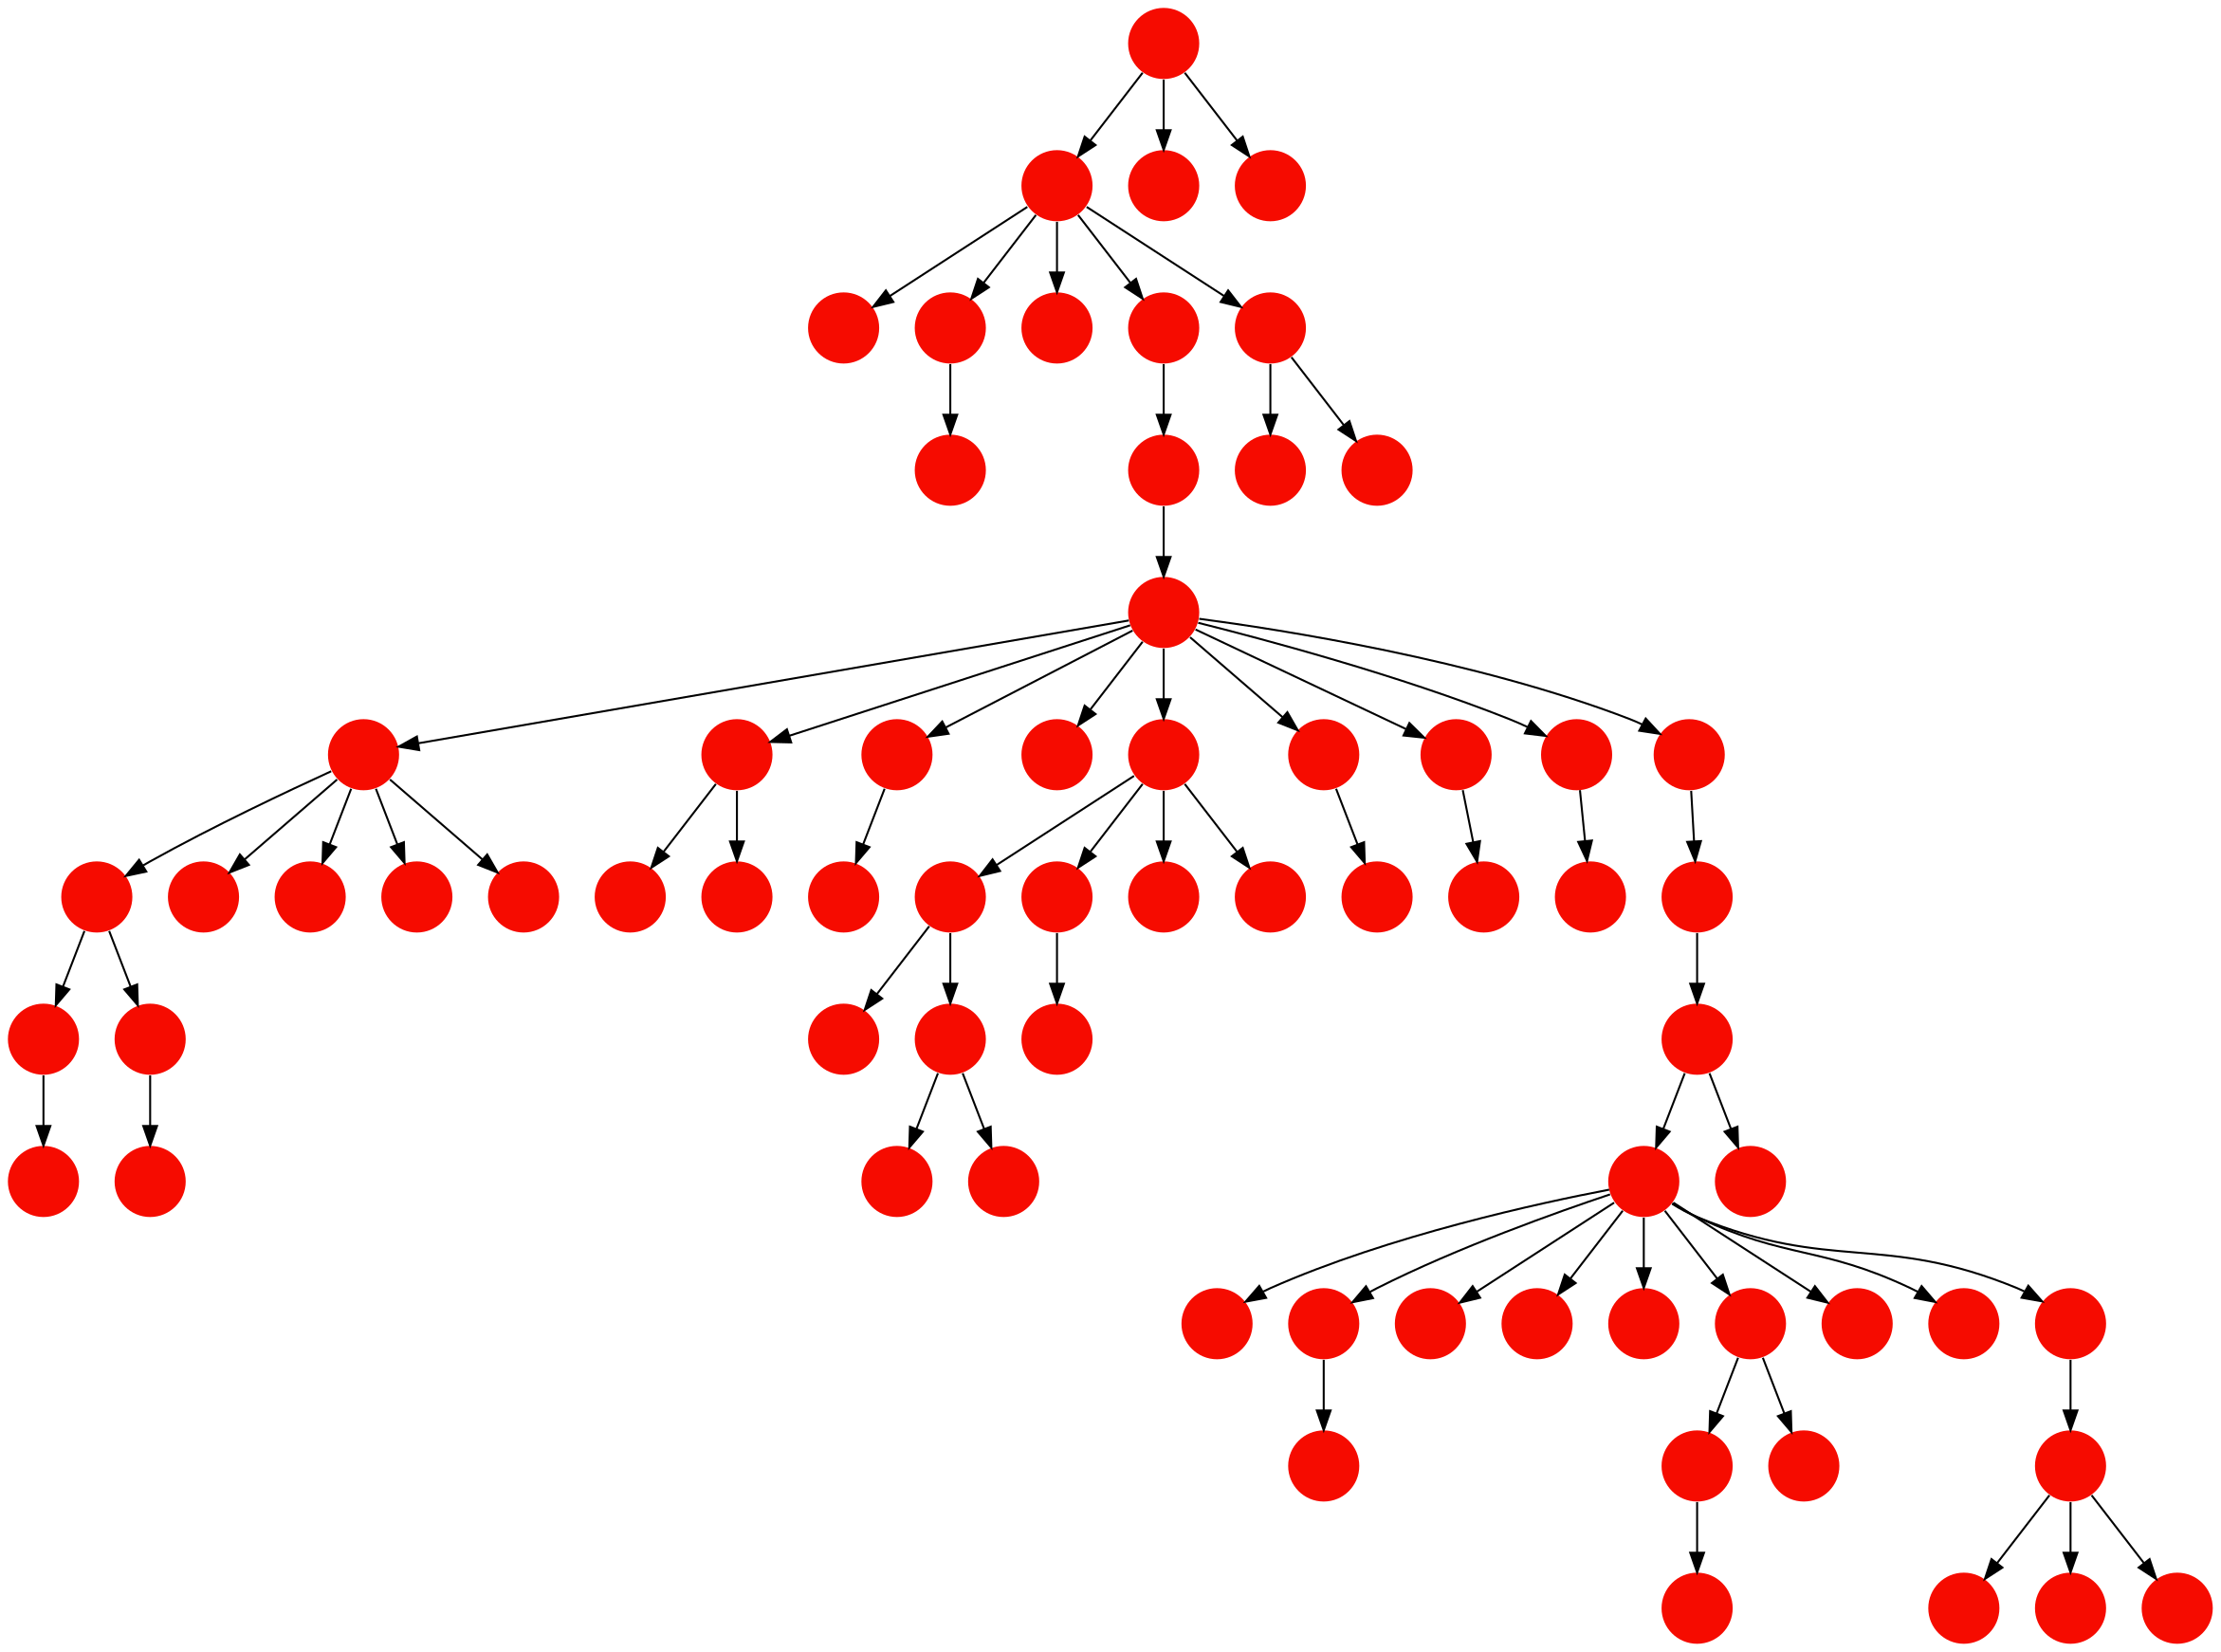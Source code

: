 digraph{
0 [tooltip = "V", penwidth = 0, style = filled, fillcolor = "#f60b00", shape = circle, label = ""]
1 [tooltip = "V", penwidth = 0, style = filled, fillcolor = "#f60b00", shape = circle, label = ""]
2 [tooltip = "V", penwidth = 0, style = filled, fillcolor = "#f60b00", shape = circle, label = ""]
3 [tooltip = "V", penwidth = 0, style = filled, fillcolor = "#f60b00", shape = circle, label = ""]
4 [tooltip = "V", penwidth = 0, style = filled, fillcolor = "#f60b00", shape = circle, label = ""]
5 [tooltip = "V", penwidth = 0, style = filled, fillcolor = "#f60b00", shape = circle, label = ""]
6 [tooltip = "V", penwidth = 0, style = filled, fillcolor = "#f60b00", shape = circle, label = ""]
7 [tooltip = "V", penwidth = 0, style = filled, fillcolor = "#f60b00", shape = circle, label = ""]
8 [tooltip = "V", penwidth = 0, style = filled, fillcolor = "#f60b00", shape = circle, label = ""]
9 [tooltip = "V", penwidth = 0, style = filled, fillcolor = "#f60b00", shape = circle, label = ""]
10 [tooltip = "V", penwidth = 0, style = filled, fillcolor = "#f60b00", shape = circle, label = ""]
11 [tooltip = "V", penwidth = 0, style = filled, fillcolor = "#f60b00", shape = circle, label = ""]
12 [tooltip = "V", penwidth = 0, style = filled, fillcolor = "#f60b00", shape = circle, label = ""]
13 [tooltip = "V", penwidth = 0, style = filled, fillcolor = "#f60b00", shape = circle, label = ""]
14 [tooltip = "V", penwidth = 0, style = filled, fillcolor = "#f60b00", shape = circle, label = ""]
15 [tooltip = "V", penwidth = 0, style = filled, fillcolor = "#f60b00", shape = circle, label = ""]
16 [tooltip = "V", penwidth = 0, style = filled, fillcolor = "#f60b00", shape = circle, label = ""]
17 [tooltip = "V", penwidth = 0, style = filled, fillcolor = "#f60b00", shape = circle, label = ""]
18 [tooltip = "V", penwidth = 0, style = filled, fillcolor = "#f60b00", shape = circle, label = ""]
19 [tooltip = "V", penwidth = 0, style = filled, fillcolor = "#f60b00", shape = circle, label = ""]
20 [tooltip = "V", penwidth = 0, style = filled, fillcolor = "#f60b00", shape = circle, label = ""]
21 [tooltip = "V", penwidth = 0, style = filled, fillcolor = "#f60b00", shape = circle, label = ""]
22 [tooltip = "V", penwidth = 0, style = filled, fillcolor = "#f60b00", shape = circle, label = ""]
23 [tooltip = "V", penwidth = 0, style = filled, fillcolor = "#f60b00", shape = circle, label = ""]
24 [tooltip = "V", penwidth = 0, style = filled, fillcolor = "#f60b00", shape = circle, label = ""]
25 [tooltip = "V", penwidth = 0, style = filled, fillcolor = "#f60b00", shape = circle, label = ""]
26 [tooltip = "V", penwidth = 0, style = filled, fillcolor = "#f60b00", shape = circle, label = ""]
27 [tooltip = "V", penwidth = 0, style = filled, fillcolor = "#f60b00", shape = circle, label = ""]
28 [tooltip = "V", penwidth = 0, style = filled, fillcolor = "#f60b00", shape = circle, label = ""]
29 [tooltip = "V", penwidth = 0, style = filled, fillcolor = "#f60b00", shape = circle, label = ""]
30 [tooltip = "V", penwidth = 0, style = filled, fillcolor = "#f60b00", shape = circle, label = ""]
31 [tooltip = "V", penwidth = 0, style = filled, fillcolor = "#f60b00", shape = circle, label = ""]
32 [tooltip = "V", penwidth = 0, style = filled, fillcolor = "#f60b00", shape = circle, label = ""]
33 [tooltip = "V", penwidth = 0, style = filled, fillcolor = "#f60b00", shape = circle, label = ""]
34 [tooltip = "V", penwidth = 0, style = filled, fillcolor = "#f60b00", shape = circle, label = ""]
35 [tooltip = "V", penwidth = 0, style = filled, fillcolor = "#f60b00", shape = circle, label = ""]
36 [tooltip = "V", penwidth = 0, style = filled, fillcolor = "#f60b00", shape = circle, label = ""]
37 [tooltip = "V", penwidth = 0, style = filled, fillcolor = "#f60b00", shape = circle, label = ""]
38 [tooltip = "V", penwidth = 0, style = filled, fillcolor = "#f60b00", shape = circle, label = ""]
39 [tooltip = "V", penwidth = 0, style = filled, fillcolor = "#f60b00", shape = circle, label = ""]
40 [tooltip = "V", penwidth = 0, style = filled, fillcolor = "#f60b00", shape = circle, label = ""]
41 [tooltip = "V", penwidth = 0, style = filled, fillcolor = "#f60b00", shape = circle, label = ""]
42 [tooltip = "V", penwidth = 0, style = filled, fillcolor = "#f60b00", shape = circle, label = ""]
43 [tooltip = "V", penwidth = 0, style = filled, fillcolor = "#f60b00", shape = circle, label = ""]
44 [tooltip = "V", penwidth = 0, style = filled, fillcolor = "#f60b00", shape = circle, label = ""]
45 [tooltip = "V", penwidth = 0, style = filled, fillcolor = "#f60b00", shape = circle, label = ""]
46 [tooltip = "V", penwidth = 0, style = filled, fillcolor = "#f60b00", shape = circle, label = ""]
47 [tooltip = "V", penwidth = 0, style = filled, fillcolor = "#f60b00", shape = circle, label = ""]
48 [tooltip = "V", penwidth = 0, style = filled, fillcolor = "#f60b00", shape = circle, label = ""]
49 [tooltip = "V", penwidth = 0, style = filled, fillcolor = "#f60b00", shape = circle, label = ""]
50 [tooltip = "V", penwidth = 0, style = filled, fillcolor = "#f60b00", shape = circle, label = ""]
51 [tooltip = "V", penwidth = 0, style = filled, fillcolor = "#f60b00", shape = circle, label = ""]
52 [tooltip = "V", penwidth = 0, style = filled, fillcolor = "#f60b00", shape = circle, label = ""]
53 [tooltip = "V", penwidth = 0, style = filled, fillcolor = "#f60b00", shape = circle, label = ""]
54 [tooltip = "V", penwidth = 0, style = filled, fillcolor = "#f60b00", shape = circle, label = ""]
55 [tooltip = "V", penwidth = 0, style = filled, fillcolor = "#f60b00", shape = circle, label = ""]
56 [tooltip = "V", penwidth = 0, style = filled, fillcolor = "#f60b00", shape = circle, label = ""]
57 [tooltip = "V", penwidth = 0, style = filled, fillcolor = "#f60b00", shape = circle, label = ""]
58 [tooltip = "V", penwidth = 0, style = filled, fillcolor = "#f60b00", shape = circle, label = ""]
59 [tooltip = "V", penwidth = 0, style = filled, fillcolor = "#f60b00", shape = circle, label = ""]
60 [tooltip = "V", penwidth = 0, style = filled, fillcolor = "#f60b00", shape = circle, label = ""]
61 [tooltip = "V", penwidth = 0, style = filled, fillcolor = "#f60b00", shape = circle, label = ""]
62 [tooltip = "V", penwidth = 0, style = filled, fillcolor = "#f60b00", shape = circle, label = ""]
63 [tooltip = "V", penwidth = 0, style = filled, fillcolor = "#f60b00", shape = circle, label = ""]
64 [tooltip = "V", penwidth = 0, style = filled, fillcolor = "#f60b00", shape = circle, label = ""]
65 [tooltip = "V", penwidth = 0, style = filled, fillcolor = "#f60b00", shape = circle, label = ""]
66 [tooltip = "V", penwidth = 0, style = filled, fillcolor = "#f60b00", shape = circle, label = ""]
67 [tooltip = "V", penwidth = 0, style = filled, fillcolor = "#f60b00", shape = circle, label = ""]
38 -> 36
8 -> 35
9 -> 45
0 -> 14
0 -> 56
6 -> 9
16 -> 64
24 -> 13
8 -> 50
16 -> 57
7 -> 2
32 -> 33
17 -> 37
19 -> 18
3 -> 55
16 -> 3
6 -> 62
62 -> 32
17 -> 22
9 -> 53
19 -> 12
48 -> 24
6 -> 15
0 -> 66
18 -> 42
7 -> 20
66 -> 29
20 -> 44
19 -> 28
21 -> 0
16 -> 4
6 -> 11
23 -> 43
33 -> 16
12 -> 25
33 -> 49
21 -> 40
6 -> 30
56 -> 67
16 -> 48
8 -> 61
8 -> 7
6 -> 8
2 -> 47
66 -> 59
0 -> 23
21 -> 51
6 -> 19
46 -> 10
16 -> 5
0 -> 26
6 -> 38
41 -> 34
12 -> 41
17 -> 52
16 -> 60
64 -> 17
48 -> 54
11 -> 65
30 -> 63
67 -> 6
41 -> 31
16 -> 1
8 -> 27
19 -> 58
16 -> 39
6 -> 46
}